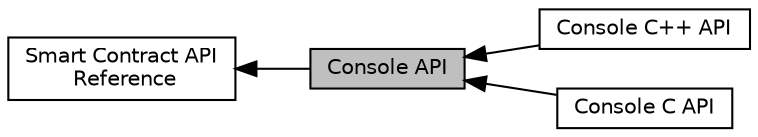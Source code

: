 digraph "Console API"
{
  edge [fontname="Helvetica",fontsize="10",labelfontname="Helvetica",labelfontsize="10"];
  node [fontname="Helvetica",fontsize="10",shape=record];
  rankdir=LR;
  Node1 [label="Smart Contract API\l Reference",height=0.2,width=0.4,color="black", fillcolor="white", style="filled",URL="$group__contractdev.html",tooltip="Introduction to writing contracts for AAC.IO. "];
  Node0 [label="Console API",height=0.2,width=0.4,color="black", fillcolor="grey75", style="filled", fontcolor="black"];
  Node3 [label="Console C++ API",height=0.2,width=0.4,color="black", fillcolor="white", style="filled",URL="$group__console_cppapi.html",tooltip="C++ wrapper for Console C API. "];
  Node2 [label="Console C API",height=0.2,width=0.4,color="black", fillcolor="white", style="filled",URL="$group__consolecapi.html",tooltip="C API to log/print text messages. "];
  Node1->Node0 [shape=plaintext, dir="back", style="solid"];
  Node0->Node2 [shape=plaintext, dir="back", style="solid"];
  Node0->Node3 [shape=plaintext, dir="back", style="solid"];
}
